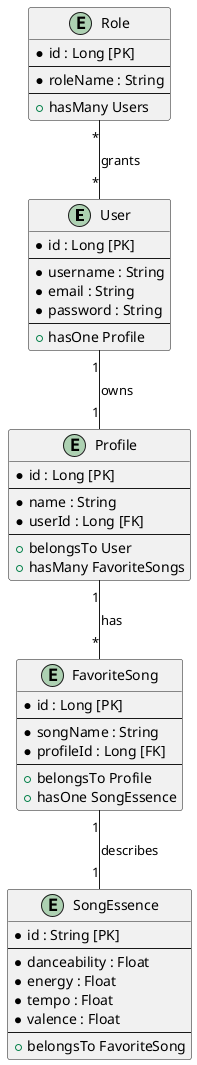 @startuml
entity "User" as User {
    * id : Long [PK]
    --
    * username : String
    * email : String
    * password : String
    --
    + hasOne Profile
}

entity "Profile" as Profile {
    * id : Long [PK]
    --
    * name : String
    * userId : Long [FK]
    --
    + belongsTo User
    + hasMany FavoriteSongs
}

entity "FavoriteSong" as FavoriteSong {
    * id : Long [PK]
    --
    * songName : String
    * profileId : Long [FK]
    --
    + belongsTo Profile
    + hasOne SongEssence
}

entity "SongEssence" as SongEssence {
    * id : String [PK]
    --
    * danceability : Float
    * energy : Float
    * tempo : Float
    * valence : Float
    --
    + belongsTo FavoriteSong
}

entity "Role" as Role {
    * id : Long [PK]
    --
    * roleName : String
    --
    + hasMany Users
}

User "1" -- "1" Profile : "owns"
Profile "1" -- "*" FavoriteSong : "has"
FavoriteSong "1" -- "1" SongEssence : "describes"
Role "*" -- "*" User : "grants"
@enduml

